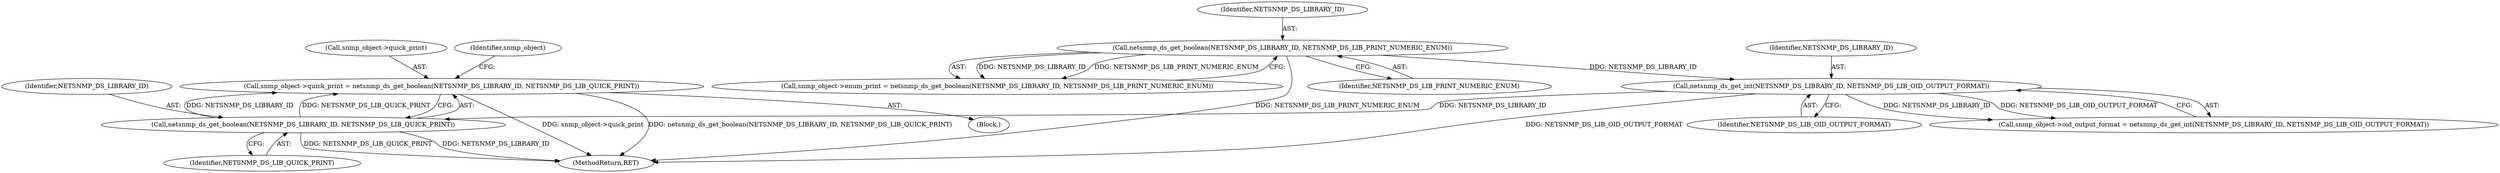 digraph "0_php_cab1c3b3708eead315e033359d07049b23b147a3_1@pointer" {
"1000179" [label="(Call,snmp_object->quick_print = netsnmp_ds_get_boolean(NETSNMP_DS_LIBRARY_ID, NETSNMP_DS_LIB_QUICK_PRINT))"];
"1000183" [label="(Call,netsnmp_ds_get_boolean(NETSNMP_DS_LIBRARY_ID, NETSNMP_DS_LIB_QUICK_PRINT))"];
"1000176" [label="(Call,netsnmp_ds_get_int(NETSNMP_DS_LIBRARY_ID, NETSNMP_DS_LIB_OID_OUTPUT_FORMAT))"];
"1000169" [label="(Call,netsnmp_ds_get_boolean(NETSNMP_DS_LIBRARY_ID, NETSNMP_DS_LIB_PRINT_NUMERIC_ENUM))"];
"1000183" [label="(Call,netsnmp_ds_get_boolean(NETSNMP_DS_LIBRARY_ID, NETSNMP_DS_LIB_QUICK_PRINT))"];
"1000178" [label="(Identifier,NETSNMP_DS_LIB_OID_OUTPUT_FORMAT)"];
"1000104" [label="(Block,)"];
"1000177" [label="(Identifier,NETSNMP_DS_LIBRARY_ID)"];
"1000185" [label="(Identifier,NETSNMP_DS_LIB_QUICK_PRINT)"];
"1000180" [label="(Call,snmp_object->quick_print)"];
"1000188" [label="(Identifier,snmp_object)"];
"1000165" [label="(Call,snmp_object->enum_print = netsnmp_ds_get_boolean(NETSNMP_DS_LIBRARY_ID, NETSNMP_DS_LIB_PRINT_NUMERIC_ENUM))"];
"1000196" [label="(MethodReturn,RET)"];
"1000171" [label="(Identifier,NETSNMP_DS_LIB_PRINT_NUMERIC_ENUM)"];
"1000170" [label="(Identifier,NETSNMP_DS_LIBRARY_ID)"];
"1000179" [label="(Call,snmp_object->quick_print = netsnmp_ds_get_boolean(NETSNMP_DS_LIBRARY_ID, NETSNMP_DS_LIB_QUICK_PRINT))"];
"1000169" [label="(Call,netsnmp_ds_get_boolean(NETSNMP_DS_LIBRARY_ID, NETSNMP_DS_LIB_PRINT_NUMERIC_ENUM))"];
"1000184" [label="(Identifier,NETSNMP_DS_LIBRARY_ID)"];
"1000176" [label="(Call,netsnmp_ds_get_int(NETSNMP_DS_LIBRARY_ID, NETSNMP_DS_LIB_OID_OUTPUT_FORMAT))"];
"1000172" [label="(Call,snmp_object->oid_output_format = netsnmp_ds_get_int(NETSNMP_DS_LIBRARY_ID, NETSNMP_DS_LIB_OID_OUTPUT_FORMAT))"];
"1000179" -> "1000104"  [label="AST: "];
"1000179" -> "1000183"  [label="CFG: "];
"1000180" -> "1000179"  [label="AST: "];
"1000183" -> "1000179"  [label="AST: "];
"1000188" -> "1000179"  [label="CFG: "];
"1000179" -> "1000196"  [label="DDG: snmp_object->quick_print"];
"1000179" -> "1000196"  [label="DDG: netsnmp_ds_get_boolean(NETSNMP_DS_LIBRARY_ID, NETSNMP_DS_LIB_QUICK_PRINT)"];
"1000183" -> "1000179"  [label="DDG: NETSNMP_DS_LIBRARY_ID"];
"1000183" -> "1000179"  [label="DDG: NETSNMP_DS_LIB_QUICK_PRINT"];
"1000183" -> "1000185"  [label="CFG: "];
"1000184" -> "1000183"  [label="AST: "];
"1000185" -> "1000183"  [label="AST: "];
"1000183" -> "1000196"  [label="DDG: NETSNMP_DS_LIB_QUICK_PRINT"];
"1000183" -> "1000196"  [label="DDG: NETSNMP_DS_LIBRARY_ID"];
"1000176" -> "1000183"  [label="DDG: NETSNMP_DS_LIBRARY_ID"];
"1000176" -> "1000172"  [label="AST: "];
"1000176" -> "1000178"  [label="CFG: "];
"1000177" -> "1000176"  [label="AST: "];
"1000178" -> "1000176"  [label="AST: "];
"1000172" -> "1000176"  [label="CFG: "];
"1000176" -> "1000196"  [label="DDG: NETSNMP_DS_LIB_OID_OUTPUT_FORMAT"];
"1000176" -> "1000172"  [label="DDG: NETSNMP_DS_LIBRARY_ID"];
"1000176" -> "1000172"  [label="DDG: NETSNMP_DS_LIB_OID_OUTPUT_FORMAT"];
"1000169" -> "1000176"  [label="DDG: NETSNMP_DS_LIBRARY_ID"];
"1000169" -> "1000165"  [label="AST: "];
"1000169" -> "1000171"  [label="CFG: "];
"1000170" -> "1000169"  [label="AST: "];
"1000171" -> "1000169"  [label="AST: "];
"1000165" -> "1000169"  [label="CFG: "];
"1000169" -> "1000196"  [label="DDG: NETSNMP_DS_LIB_PRINT_NUMERIC_ENUM"];
"1000169" -> "1000165"  [label="DDG: NETSNMP_DS_LIBRARY_ID"];
"1000169" -> "1000165"  [label="DDG: NETSNMP_DS_LIB_PRINT_NUMERIC_ENUM"];
}
